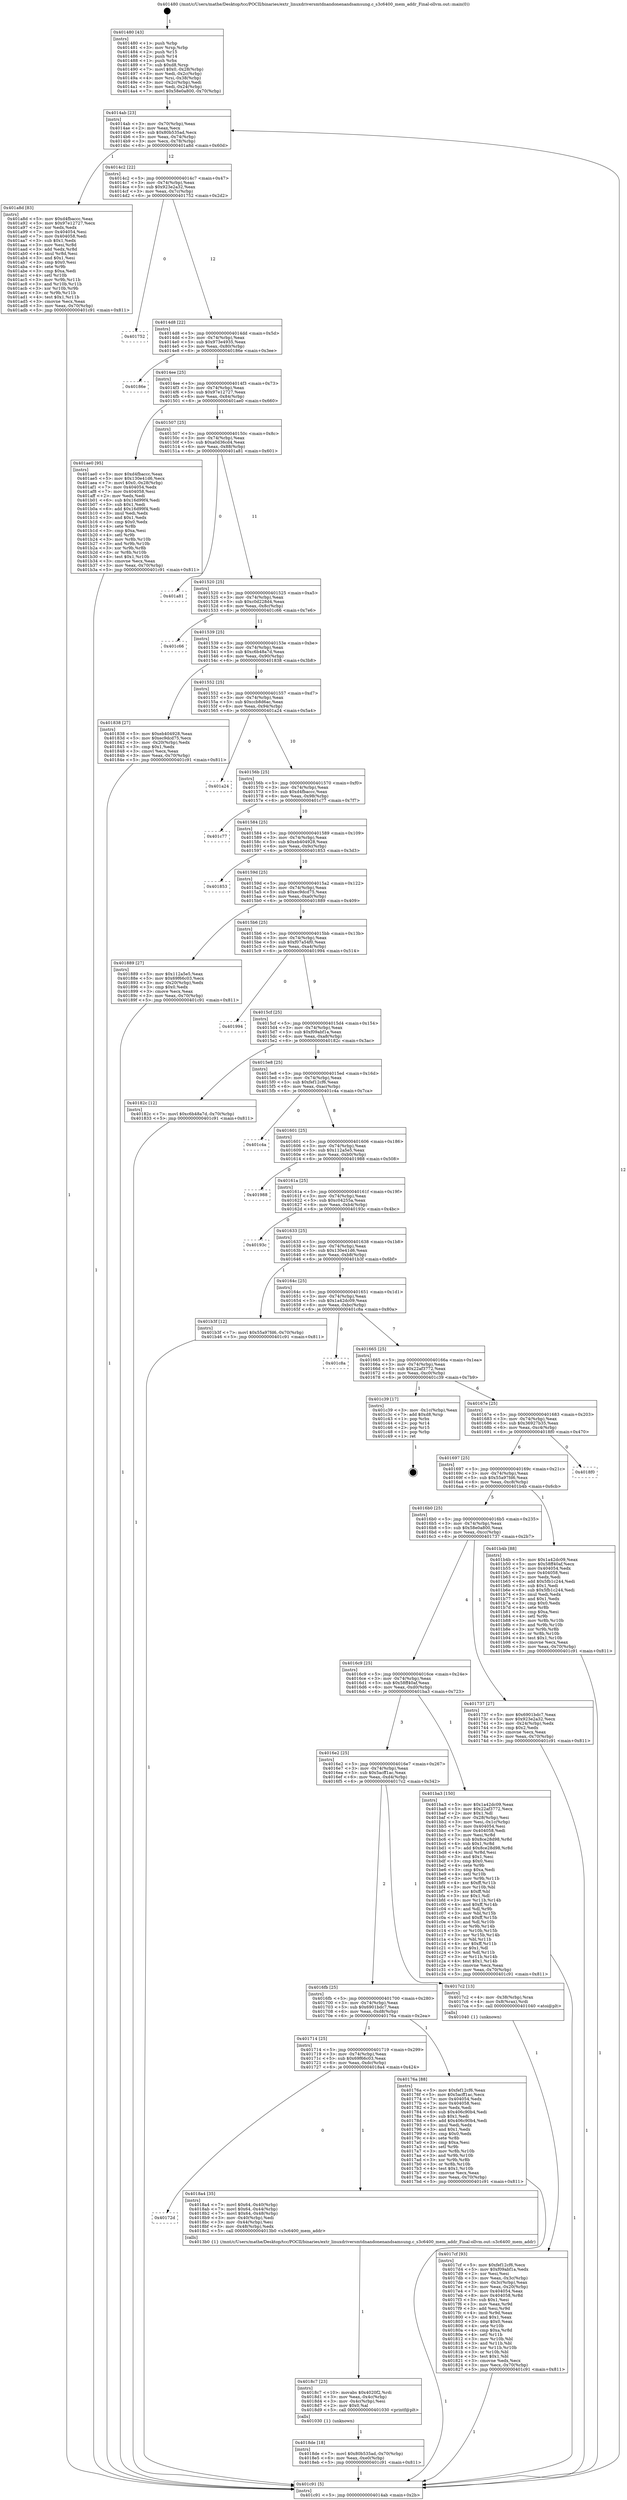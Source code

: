 digraph "0x401480" {
  label = "0x401480 (/mnt/c/Users/mathe/Desktop/tcc/POCII/binaries/extr_linuxdriversmtdnandonenandsamsung.c_s3c6400_mem_addr_Final-ollvm.out::main(0))"
  labelloc = "t"
  node[shape=record]

  Entry [label="",width=0.3,height=0.3,shape=circle,fillcolor=black,style=filled]
  "0x4014ab" [label="{
     0x4014ab [23]\l
     | [instrs]\l
     &nbsp;&nbsp;0x4014ab \<+3\>: mov -0x70(%rbp),%eax\l
     &nbsp;&nbsp;0x4014ae \<+2\>: mov %eax,%ecx\l
     &nbsp;&nbsp;0x4014b0 \<+6\>: sub $0x80b535ad,%ecx\l
     &nbsp;&nbsp;0x4014b6 \<+3\>: mov %eax,-0x74(%rbp)\l
     &nbsp;&nbsp;0x4014b9 \<+3\>: mov %ecx,-0x78(%rbp)\l
     &nbsp;&nbsp;0x4014bc \<+6\>: je 0000000000401a8d \<main+0x60d\>\l
  }"]
  "0x401a8d" [label="{
     0x401a8d [83]\l
     | [instrs]\l
     &nbsp;&nbsp;0x401a8d \<+5\>: mov $0xd4fbaccc,%eax\l
     &nbsp;&nbsp;0x401a92 \<+5\>: mov $0x97e12727,%ecx\l
     &nbsp;&nbsp;0x401a97 \<+2\>: xor %edx,%edx\l
     &nbsp;&nbsp;0x401a99 \<+7\>: mov 0x404054,%esi\l
     &nbsp;&nbsp;0x401aa0 \<+7\>: mov 0x404058,%edi\l
     &nbsp;&nbsp;0x401aa7 \<+3\>: sub $0x1,%edx\l
     &nbsp;&nbsp;0x401aaa \<+3\>: mov %esi,%r8d\l
     &nbsp;&nbsp;0x401aad \<+3\>: add %edx,%r8d\l
     &nbsp;&nbsp;0x401ab0 \<+4\>: imul %r8d,%esi\l
     &nbsp;&nbsp;0x401ab4 \<+3\>: and $0x1,%esi\l
     &nbsp;&nbsp;0x401ab7 \<+3\>: cmp $0x0,%esi\l
     &nbsp;&nbsp;0x401aba \<+4\>: sete %r9b\l
     &nbsp;&nbsp;0x401abe \<+3\>: cmp $0xa,%edi\l
     &nbsp;&nbsp;0x401ac1 \<+4\>: setl %r10b\l
     &nbsp;&nbsp;0x401ac5 \<+3\>: mov %r9b,%r11b\l
     &nbsp;&nbsp;0x401ac8 \<+3\>: and %r10b,%r11b\l
     &nbsp;&nbsp;0x401acb \<+3\>: xor %r10b,%r9b\l
     &nbsp;&nbsp;0x401ace \<+3\>: or %r9b,%r11b\l
     &nbsp;&nbsp;0x401ad1 \<+4\>: test $0x1,%r11b\l
     &nbsp;&nbsp;0x401ad5 \<+3\>: cmovne %ecx,%eax\l
     &nbsp;&nbsp;0x401ad8 \<+3\>: mov %eax,-0x70(%rbp)\l
     &nbsp;&nbsp;0x401adb \<+5\>: jmp 0000000000401c91 \<main+0x811\>\l
  }"]
  "0x4014c2" [label="{
     0x4014c2 [22]\l
     | [instrs]\l
     &nbsp;&nbsp;0x4014c2 \<+5\>: jmp 00000000004014c7 \<main+0x47\>\l
     &nbsp;&nbsp;0x4014c7 \<+3\>: mov -0x74(%rbp),%eax\l
     &nbsp;&nbsp;0x4014ca \<+5\>: sub $0x923e2a32,%eax\l
     &nbsp;&nbsp;0x4014cf \<+3\>: mov %eax,-0x7c(%rbp)\l
     &nbsp;&nbsp;0x4014d2 \<+6\>: je 0000000000401752 \<main+0x2d2\>\l
  }"]
  Exit [label="",width=0.3,height=0.3,shape=circle,fillcolor=black,style=filled,peripheries=2]
  "0x401752" [label="{
     0x401752\l
  }", style=dashed]
  "0x4014d8" [label="{
     0x4014d8 [22]\l
     | [instrs]\l
     &nbsp;&nbsp;0x4014d8 \<+5\>: jmp 00000000004014dd \<main+0x5d\>\l
     &nbsp;&nbsp;0x4014dd \<+3\>: mov -0x74(%rbp),%eax\l
     &nbsp;&nbsp;0x4014e0 \<+5\>: sub $0x973e4935,%eax\l
     &nbsp;&nbsp;0x4014e5 \<+3\>: mov %eax,-0x80(%rbp)\l
     &nbsp;&nbsp;0x4014e8 \<+6\>: je 000000000040186e \<main+0x3ee\>\l
  }"]
  "0x4018de" [label="{
     0x4018de [18]\l
     | [instrs]\l
     &nbsp;&nbsp;0x4018de \<+7\>: movl $0x80b535ad,-0x70(%rbp)\l
     &nbsp;&nbsp;0x4018e5 \<+6\>: mov %eax,-0xe0(%rbp)\l
     &nbsp;&nbsp;0x4018eb \<+5\>: jmp 0000000000401c91 \<main+0x811\>\l
  }"]
  "0x40186e" [label="{
     0x40186e\l
  }", style=dashed]
  "0x4014ee" [label="{
     0x4014ee [25]\l
     | [instrs]\l
     &nbsp;&nbsp;0x4014ee \<+5\>: jmp 00000000004014f3 \<main+0x73\>\l
     &nbsp;&nbsp;0x4014f3 \<+3\>: mov -0x74(%rbp),%eax\l
     &nbsp;&nbsp;0x4014f6 \<+5\>: sub $0x97e12727,%eax\l
     &nbsp;&nbsp;0x4014fb \<+6\>: mov %eax,-0x84(%rbp)\l
     &nbsp;&nbsp;0x401501 \<+6\>: je 0000000000401ae0 \<main+0x660\>\l
  }"]
  "0x4018c7" [label="{
     0x4018c7 [23]\l
     | [instrs]\l
     &nbsp;&nbsp;0x4018c7 \<+10\>: movabs $0x4020f2,%rdi\l
     &nbsp;&nbsp;0x4018d1 \<+3\>: mov %eax,-0x4c(%rbp)\l
     &nbsp;&nbsp;0x4018d4 \<+3\>: mov -0x4c(%rbp),%esi\l
     &nbsp;&nbsp;0x4018d7 \<+2\>: mov $0x0,%al\l
     &nbsp;&nbsp;0x4018d9 \<+5\>: call 0000000000401030 \<printf@plt\>\l
     | [calls]\l
     &nbsp;&nbsp;0x401030 \{1\} (unknown)\l
  }"]
  "0x401ae0" [label="{
     0x401ae0 [95]\l
     | [instrs]\l
     &nbsp;&nbsp;0x401ae0 \<+5\>: mov $0xd4fbaccc,%eax\l
     &nbsp;&nbsp;0x401ae5 \<+5\>: mov $0x130e41d6,%ecx\l
     &nbsp;&nbsp;0x401aea \<+7\>: movl $0x0,-0x28(%rbp)\l
     &nbsp;&nbsp;0x401af1 \<+7\>: mov 0x404054,%edx\l
     &nbsp;&nbsp;0x401af8 \<+7\>: mov 0x404058,%esi\l
     &nbsp;&nbsp;0x401aff \<+2\>: mov %edx,%edi\l
     &nbsp;&nbsp;0x401b01 \<+6\>: sub $0x16d99f4,%edi\l
     &nbsp;&nbsp;0x401b07 \<+3\>: sub $0x1,%edi\l
     &nbsp;&nbsp;0x401b0a \<+6\>: add $0x16d99f4,%edi\l
     &nbsp;&nbsp;0x401b10 \<+3\>: imul %edi,%edx\l
     &nbsp;&nbsp;0x401b13 \<+3\>: and $0x1,%edx\l
     &nbsp;&nbsp;0x401b16 \<+3\>: cmp $0x0,%edx\l
     &nbsp;&nbsp;0x401b19 \<+4\>: sete %r8b\l
     &nbsp;&nbsp;0x401b1d \<+3\>: cmp $0xa,%esi\l
     &nbsp;&nbsp;0x401b20 \<+4\>: setl %r9b\l
     &nbsp;&nbsp;0x401b24 \<+3\>: mov %r8b,%r10b\l
     &nbsp;&nbsp;0x401b27 \<+3\>: and %r9b,%r10b\l
     &nbsp;&nbsp;0x401b2a \<+3\>: xor %r9b,%r8b\l
     &nbsp;&nbsp;0x401b2d \<+3\>: or %r8b,%r10b\l
     &nbsp;&nbsp;0x401b30 \<+4\>: test $0x1,%r10b\l
     &nbsp;&nbsp;0x401b34 \<+3\>: cmovne %ecx,%eax\l
     &nbsp;&nbsp;0x401b37 \<+3\>: mov %eax,-0x70(%rbp)\l
     &nbsp;&nbsp;0x401b3a \<+5\>: jmp 0000000000401c91 \<main+0x811\>\l
  }"]
  "0x401507" [label="{
     0x401507 [25]\l
     | [instrs]\l
     &nbsp;&nbsp;0x401507 \<+5\>: jmp 000000000040150c \<main+0x8c\>\l
     &nbsp;&nbsp;0x40150c \<+3\>: mov -0x74(%rbp),%eax\l
     &nbsp;&nbsp;0x40150f \<+5\>: sub $0xa0d36cd4,%eax\l
     &nbsp;&nbsp;0x401514 \<+6\>: mov %eax,-0x88(%rbp)\l
     &nbsp;&nbsp;0x40151a \<+6\>: je 0000000000401a81 \<main+0x601\>\l
  }"]
  "0x40172d" [label="{
     0x40172d\l
  }", style=dashed]
  "0x401a81" [label="{
     0x401a81\l
  }", style=dashed]
  "0x401520" [label="{
     0x401520 [25]\l
     | [instrs]\l
     &nbsp;&nbsp;0x401520 \<+5\>: jmp 0000000000401525 \<main+0xa5\>\l
     &nbsp;&nbsp;0x401525 \<+3\>: mov -0x74(%rbp),%eax\l
     &nbsp;&nbsp;0x401528 \<+5\>: sub $0xc0d228d4,%eax\l
     &nbsp;&nbsp;0x40152d \<+6\>: mov %eax,-0x8c(%rbp)\l
     &nbsp;&nbsp;0x401533 \<+6\>: je 0000000000401c66 \<main+0x7e6\>\l
  }"]
  "0x4018a4" [label="{
     0x4018a4 [35]\l
     | [instrs]\l
     &nbsp;&nbsp;0x4018a4 \<+7\>: movl $0x64,-0x40(%rbp)\l
     &nbsp;&nbsp;0x4018ab \<+7\>: movl $0x64,-0x44(%rbp)\l
     &nbsp;&nbsp;0x4018b2 \<+7\>: movl $0x64,-0x48(%rbp)\l
     &nbsp;&nbsp;0x4018b9 \<+3\>: mov -0x40(%rbp),%edi\l
     &nbsp;&nbsp;0x4018bc \<+3\>: mov -0x44(%rbp),%esi\l
     &nbsp;&nbsp;0x4018bf \<+3\>: mov -0x48(%rbp),%edx\l
     &nbsp;&nbsp;0x4018c2 \<+5\>: call 00000000004013b0 \<s3c6400_mem_addr\>\l
     | [calls]\l
     &nbsp;&nbsp;0x4013b0 \{1\} (/mnt/c/Users/mathe/Desktop/tcc/POCII/binaries/extr_linuxdriversmtdnandonenandsamsung.c_s3c6400_mem_addr_Final-ollvm.out::s3c6400_mem_addr)\l
  }"]
  "0x401c66" [label="{
     0x401c66\l
  }", style=dashed]
  "0x401539" [label="{
     0x401539 [25]\l
     | [instrs]\l
     &nbsp;&nbsp;0x401539 \<+5\>: jmp 000000000040153e \<main+0xbe\>\l
     &nbsp;&nbsp;0x40153e \<+3\>: mov -0x74(%rbp),%eax\l
     &nbsp;&nbsp;0x401541 \<+5\>: sub $0xc6b48a7d,%eax\l
     &nbsp;&nbsp;0x401546 \<+6\>: mov %eax,-0x90(%rbp)\l
     &nbsp;&nbsp;0x40154c \<+6\>: je 0000000000401838 \<main+0x3b8\>\l
  }"]
  "0x4017cf" [label="{
     0x4017cf [93]\l
     | [instrs]\l
     &nbsp;&nbsp;0x4017cf \<+5\>: mov $0xfef12cf6,%ecx\l
     &nbsp;&nbsp;0x4017d4 \<+5\>: mov $0xf09abf1a,%edx\l
     &nbsp;&nbsp;0x4017d9 \<+2\>: xor %esi,%esi\l
     &nbsp;&nbsp;0x4017db \<+3\>: mov %eax,-0x3c(%rbp)\l
     &nbsp;&nbsp;0x4017de \<+3\>: mov -0x3c(%rbp),%eax\l
     &nbsp;&nbsp;0x4017e1 \<+3\>: mov %eax,-0x20(%rbp)\l
     &nbsp;&nbsp;0x4017e4 \<+7\>: mov 0x404054,%eax\l
     &nbsp;&nbsp;0x4017eb \<+8\>: mov 0x404058,%r8d\l
     &nbsp;&nbsp;0x4017f3 \<+3\>: sub $0x1,%esi\l
     &nbsp;&nbsp;0x4017f6 \<+3\>: mov %eax,%r9d\l
     &nbsp;&nbsp;0x4017f9 \<+3\>: add %esi,%r9d\l
     &nbsp;&nbsp;0x4017fc \<+4\>: imul %r9d,%eax\l
     &nbsp;&nbsp;0x401800 \<+3\>: and $0x1,%eax\l
     &nbsp;&nbsp;0x401803 \<+3\>: cmp $0x0,%eax\l
     &nbsp;&nbsp;0x401806 \<+4\>: sete %r10b\l
     &nbsp;&nbsp;0x40180a \<+4\>: cmp $0xa,%r8d\l
     &nbsp;&nbsp;0x40180e \<+4\>: setl %r11b\l
     &nbsp;&nbsp;0x401812 \<+3\>: mov %r10b,%bl\l
     &nbsp;&nbsp;0x401815 \<+3\>: and %r11b,%bl\l
     &nbsp;&nbsp;0x401818 \<+3\>: xor %r11b,%r10b\l
     &nbsp;&nbsp;0x40181b \<+3\>: or %r10b,%bl\l
     &nbsp;&nbsp;0x40181e \<+3\>: test $0x1,%bl\l
     &nbsp;&nbsp;0x401821 \<+3\>: cmovne %edx,%ecx\l
     &nbsp;&nbsp;0x401824 \<+3\>: mov %ecx,-0x70(%rbp)\l
     &nbsp;&nbsp;0x401827 \<+5\>: jmp 0000000000401c91 \<main+0x811\>\l
  }"]
  "0x401838" [label="{
     0x401838 [27]\l
     | [instrs]\l
     &nbsp;&nbsp;0x401838 \<+5\>: mov $0xeb404928,%eax\l
     &nbsp;&nbsp;0x40183d \<+5\>: mov $0xec9dcd75,%ecx\l
     &nbsp;&nbsp;0x401842 \<+3\>: mov -0x20(%rbp),%edx\l
     &nbsp;&nbsp;0x401845 \<+3\>: cmp $0x1,%edx\l
     &nbsp;&nbsp;0x401848 \<+3\>: cmovl %ecx,%eax\l
     &nbsp;&nbsp;0x40184b \<+3\>: mov %eax,-0x70(%rbp)\l
     &nbsp;&nbsp;0x40184e \<+5\>: jmp 0000000000401c91 \<main+0x811\>\l
  }"]
  "0x401552" [label="{
     0x401552 [25]\l
     | [instrs]\l
     &nbsp;&nbsp;0x401552 \<+5\>: jmp 0000000000401557 \<main+0xd7\>\l
     &nbsp;&nbsp;0x401557 \<+3\>: mov -0x74(%rbp),%eax\l
     &nbsp;&nbsp;0x40155a \<+5\>: sub $0xccb8d6ac,%eax\l
     &nbsp;&nbsp;0x40155f \<+6\>: mov %eax,-0x94(%rbp)\l
     &nbsp;&nbsp;0x401565 \<+6\>: je 0000000000401a24 \<main+0x5a4\>\l
  }"]
  "0x401714" [label="{
     0x401714 [25]\l
     | [instrs]\l
     &nbsp;&nbsp;0x401714 \<+5\>: jmp 0000000000401719 \<main+0x299\>\l
     &nbsp;&nbsp;0x401719 \<+3\>: mov -0x74(%rbp),%eax\l
     &nbsp;&nbsp;0x40171c \<+5\>: sub $0x69f66c03,%eax\l
     &nbsp;&nbsp;0x401721 \<+6\>: mov %eax,-0xdc(%rbp)\l
     &nbsp;&nbsp;0x401727 \<+6\>: je 00000000004018a4 \<main+0x424\>\l
  }"]
  "0x401a24" [label="{
     0x401a24\l
  }", style=dashed]
  "0x40156b" [label="{
     0x40156b [25]\l
     | [instrs]\l
     &nbsp;&nbsp;0x40156b \<+5\>: jmp 0000000000401570 \<main+0xf0\>\l
     &nbsp;&nbsp;0x401570 \<+3\>: mov -0x74(%rbp),%eax\l
     &nbsp;&nbsp;0x401573 \<+5\>: sub $0xd4fbaccc,%eax\l
     &nbsp;&nbsp;0x401578 \<+6\>: mov %eax,-0x98(%rbp)\l
     &nbsp;&nbsp;0x40157e \<+6\>: je 0000000000401c77 \<main+0x7f7\>\l
  }"]
  "0x40176a" [label="{
     0x40176a [88]\l
     | [instrs]\l
     &nbsp;&nbsp;0x40176a \<+5\>: mov $0xfef12cf6,%eax\l
     &nbsp;&nbsp;0x40176f \<+5\>: mov $0x5acff1ac,%ecx\l
     &nbsp;&nbsp;0x401774 \<+7\>: mov 0x404054,%edx\l
     &nbsp;&nbsp;0x40177b \<+7\>: mov 0x404058,%esi\l
     &nbsp;&nbsp;0x401782 \<+2\>: mov %edx,%edi\l
     &nbsp;&nbsp;0x401784 \<+6\>: sub $0x406c90b4,%edi\l
     &nbsp;&nbsp;0x40178a \<+3\>: sub $0x1,%edi\l
     &nbsp;&nbsp;0x40178d \<+6\>: add $0x406c90b4,%edi\l
     &nbsp;&nbsp;0x401793 \<+3\>: imul %edi,%edx\l
     &nbsp;&nbsp;0x401796 \<+3\>: and $0x1,%edx\l
     &nbsp;&nbsp;0x401799 \<+3\>: cmp $0x0,%edx\l
     &nbsp;&nbsp;0x40179c \<+4\>: sete %r8b\l
     &nbsp;&nbsp;0x4017a0 \<+3\>: cmp $0xa,%esi\l
     &nbsp;&nbsp;0x4017a3 \<+4\>: setl %r9b\l
     &nbsp;&nbsp;0x4017a7 \<+3\>: mov %r8b,%r10b\l
     &nbsp;&nbsp;0x4017aa \<+3\>: and %r9b,%r10b\l
     &nbsp;&nbsp;0x4017ad \<+3\>: xor %r9b,%r8b\l
     &nbsp;&nbsp;0x4017b0 \<+3\>: or %r8b,%r10b\l
     &nbsp;&nbsp;0x4017b3 \<+4\>: test $0x1,%r10b\l
     &nbsp;&nbsp;0x4017b7 \<+3\>: cmovne %ecx,%eax\l
     &nbsp;&nbsp;0x4017ba \<+3\>: mov %eax,-0x70(%rbp)\l
     &nbsp;&nbsp;0x4017bd \<+5\>: jmp 0000000000401c91 \<main+0x811\>\l
  }"]
  "0x401c77" [label="{
     0x401c77\l
  }", style=dashed]
  "0x401584" [label="{
     0x401584 [25]\l
     | [instrs]\l
     &nbsp;&nbsp;0x401584 \<+5\>: jmp 0000000000401589 \<main+0x109\>\l
     &nbsp;&nbsp;0x401589 \<+3\>: mov -0x74(%rbp),%eax\l
     &nbsp;&nbsp;0x40158c \<+5\>: sub $0xeb404928,%eax\l
     &nbsp;&nbsp;0x401591 \<+6\>: mov %eax,-0x9c(%rbp)\l
     &nbsp;&nbsp;0x401597 \<+6\>: je 0000000000401853 \<main+0x3d3\>\l
  }"]
  "0x4016fb" [label="{
     0x4016fb [25]\l
     | [instrs]\l
     &nbsp;&nbsp;0x4016fb \<+5\>: jmp 0000000000401700 \<main+0x280\>\l
     &nbsp;&nbsp;0x401700 \<+3\>: mov -0x74(%rbp),%eax\l
     &nbsp;&nbsp;0x401703 \<+5\>: sub $0x6901bdc7,%eax\l
     &nbsp;&nbsp;0x401708 \<+6\>: mov %eax,-0xd8(%rbp)\l
     &nbsp;&nbsp;0x40170e \<+6\>: je 000000000040176a \<main+0x2ea\>\l
  }"]
  "0x401853" [label="{
     0x401853\l
  }", style=dashed]
  "0x40159d" [label="{
     0x40159d [25]\l
     | [instrs]\l
     &nbsp;&nbsp;0x40159d \<+5\>: jmp 00000000004015a2 \<main+0x122\>\l
     &nbsp;&nbsp;0x4015a2 \<+3\>: mov -0x74(%rbp),%eax\l
     &nbsp;&nbsp;0x4015a5 \<+5\>: sub $0xec9dcd75,%eax\l
     &nbsp;&nbsp;0x4015aa \<+6\>: mov %eax,-0xa0(%rbp)\l
     &nbsp;&nbsp;0x4015b0 \<+6\>: je 0000000000401889 \<main+0x409\>\l
  }"]
  "0x4017c2" [label="{
     0x4017c2 [13]\l
     | [instrs]\l
     &nbsp;&nbsp;0x4017c2 \<+4\>: mov -0x38(%rbp),%rax\l
     &nbsp;&nbsp;0x4017c6 \<+4\>: mov 0x8(%rax),%rdi\l
     &nbsp;&nbsp;0x4017ca \<+5\>: call 0000000000401040 \<atoi@plt\>\l
     | [calls]\l
     &nbsp;&nbsp;0x401040 \{1\} (unknown)\l
  }"]
  "0x401889" [label="{
     0x401889 [27]\l
     | [instrs]\l
     &nbsp;&nbsp;0x401889 \<+5\>: mov $0x112a5e5,%eax\l
     &nbsp;&nbsp;0x40188e \<+5\>: mov $0x69f66c03,%ecx\l
     &nbsp;&nbsp;0x401893 \<+3\>: mov -0x20(%rbp),%edx\l
     &nbsp;&nbsp;0x401896 \<+3\>: cmp $0x0,%edx\l
     &nbsp;&nbsp;0x401899 \<+3\>: cmove %ecx,%eax\l
     &nbsp;&nbsp;0x40189c \<+3\>: mov %eax,-0x70(%rbp)\l
     &nbsp;&nbsp;0x40189f \<+5\>: jmp 0000000000401c91 \<main+0x811\>\l
  }"]
  "0x4015b6" [label="{
     0x4015b6 [25]\l
     | [instrs]\l
     &nbsp;&nbsp;0x4015b6 \<+5\>: jmp 00000000004015bb \<main+0x13b\>\l
     &nbsp;&nbsp;0x4015bb \<+3\>: mov -0x74(%rbp),%eax\l
     &nbsp;&nbsp;0x4015be \<+5\>: sub $0xf07a54f0,%eax\l
     &nbsp;&nbsp;0x4015c3 \<+6\>: mov %eax,-0xa4(%rbp)\l
     &nbsp;&nbsp;0x4015c9 \<+6\>: je 0000000000401994 \<main+0x514\>\l
  }"]
  "0x4016e2" [label="{
     0x4016e2 [25]\l
     | [instrs]\l
     &nbsp;&nbsp;0x4016e2 \<+5\>: jmp 00000000004016e7 \<main+0x267\>\l
     &nbsp;&nbsp;0x4016e7 \<+3\>: mov -0x74(%rbp),%eax\l
     &nbsp;&nbsp;0x4016ea \<+5\>: sub $0x5acff1ac,%eax\l
     &nbsp;&nbsp;0x4016ef \<+6\>: mov %eax,-0xd4(%rbp)\l
     &nbsp;&nbsp;0x4016f5 \<+6\>: je 00000000004017c2 \<main+0x342\>\l
  }"]
  "0x401994" [label="{
     0x401994\l
  }", style=dashed]
  "0x4015cf" [label="{
     0x4015cf [25]\l
     | [instrs]\l
     &nbsp;&nbsp;0x4015cf \<+5\>: jmp 00000000004015d4 \<main+0x154\>\l
     &nbsp;&nbsp;0x4015d4 \<+3\>: mov -0x74(%rbp),%eax\l
     &nbsp;&nbsp;0x4015d7 \<+5\>: sub $0xf09abf1a,%eax\l
     &nbsp;&nbsp;0x4015dc \<+6\>: mov %eax,-0xa8(%rbp)\l
     &nbsp;&nbsp;0x4015e2 \<+6\>: je 000000000040182c \<main+0x3ac\>\l
  }"]
  "0x401ba3" [label="{
     0x401ba3 [150]\l
     | [instrs]\l
     &nbsp;&nbsp;0x401ba3 \<+5\>: mov $0x1a42dc09,%eax\l
     &nbsp;&nbsp;0x401ba8 \<+5\>: mov $0x22af3772,%ecx\l
     &nbsp;&nbsp;0x401bad \<+2\>: mov $0x1,%dl\l
     &nbsp;&nbsp;0x401baf \<+3\>: mov -0x28(%rbp),%esi\l
     &nbsp;&nbsp;0x401bb2 \<+3\>: mov %esi,-0x1c(%rbp)\l
     &nbsp;&nbsp;0x401bb5 \<+7\>: mov 0x404054,%esi\l
     &nbsp;&nbsp;0x401bbc \<+7\>: mov 0x404058,%edi\l
     &nbsp;&nbsp;0x401bc3 \<+3\>: mov %esi,%r8d\l
     &nbsp;&nbsp;0x401bc6 \<+7\>: sub $0x8ce28d98,%r8d\l
     &nbsp;&nbsp;0x401bcd \<+4\>: sub $0x1,%r8d\l
     &nbsp;&nbsp;0x401bd1 \<+7\>: add $0x8ce28d98,%r8d\l
     &nbsp;&nbsp;0x401bd8 \<+4\>: imul %r8d,%esi\l
     &nbsp;&nbsp;0x401bdc \<+3\>: and $0x1,%esi\l
     &nbsp;&nbsp;0x401bdf \<+3\>: cmp $0x0,%esi\l
     &nbsp;&nbsp;0x401be2 \<+4\>: sete %r9b\l
     &nbsp;&nbsp;0x401be6 \<+3\>: cmp $0xa,%edi\l
     &nbsp;&nbsp;0x401be9 \<+4\>: setl %r10b\l
     &nbsp;&nbsp;0x401bed \<+3\>: mov %r9b,%r11b\l
     &nbsp;&nbsp;0x401bf0 \<+4\>: xor $0xff,%r11b\l
     &nbsp;&nbsp;0x401bf4 \<+3\>: mov %r10b,%bl\l
     &nbsp;&nbsp;0x401bf7 \<+3\>: xor $0xff,%bl\l
     &nbsp;&nbsp;0x401bfa \<+3\>: xor $0x1,%dl\l
     &nbsp;&nbsp;0x401bfd \<+3\>: mov %r11b,%r14b\l
     &nbsp;&nbsp;0x401c00 \<+4\>: and $0xff,%r14b\l
     &nbsp;&nbsp;0x401c04 \<+3\>: and %dl,%r9b\l
     &nbsp;&nbsp;0x401c07 \<+3\>: mov %bl,%r15b\l
     &nbsp;&nbsp;0x401c0a \<+4\>: and $0xff,%r15b\l
     &nbsp;&nbsp;0x401c0e \<+3\>: and %dl,%r10b\l
     &nbsp;&nbsp;0x401c11 \<+3\>: or %r9b,%r14b\l
     &nbsp;&nbsp;0x401c14 \<+3\>: or %r10b,%r15b\l
     &nbsp;&nbsp;0x401c17 \<+3\>: xor %r15b,%r14b\l
     &nbsp;&nbsp;0x401c1a \<+3\>: or %bl,%r11b\l
     &nbsp;&nbsp;0x401c1d \<+4\>: xor $0xff,%r11b\l
     &nbsp;&nbsp;0x401c21 \<+3\>: or $0x1,%dl\l
     &nbsp;&nbsp;0x401c24 \<+3\>: and %dl,%r11b\l
     &nbsp;&nbsp;0x401c27 \<+3\>: or %r11b,%r14b\l
     &nbsp;&nbsp;0x401c2a \<+4\>: test $0x1,%r14b\l
     &nbsp;&nbsp;0x401c2e \<+3\>: cmovne %ecx,%eax\l
     &nbsp;&nbsp;0x401c31 \<+3\>: mov %eax,-0x70(%rbp)\l
     &nbsp;&nbsp;0x401c34 \<+5\>: jmp 0000000000401c91 \<main+0x811\>\l
  }"]
  "0x40182c" [label="{
     0x40182c [12]\l
     | [instrs]\l
     &nbsp;&nbsp;0x40182c \<+7\>: movl $0xc6b48a7d,-0x70(%rbp)\l
     &nbsp;&nbsp;0x401833 \<+5\>: jmp 0000000000401c91 \<main+0x811\>\l
  }"]
  "0x4015e8" [label="{
     0x4015e8 [25]\l
     | [instrs]\l
     &nbsp;&nbsp;0x4015e8 \<+5\>: jmp 00000000004015ed \<main+0x16d\>\l
     &nbsp;&nbsp;0x4015ed \<+3\>: mov -0x74(%rbp),%eax\l
     &nbsp;&nbsp;0x4015f0 \<+5\>: sub $0xfef12cf6,%eax\l
     &nbsp;&nbsp;0x4015f5 \<+6\>: mov %eax,-0xac(%rbp)\l
     &nbsp;&nbsp;0x4015fb \<+6\>: je 0000000000401c4a \<main+0x7ca\>\l
  }"]
  "0x401480" [label="{
     0x401480 [43]\l
     | [instrs]\l
     &nbsp;&nbsp;0x401480 \<+1\>: push %rbp\l
     &nbsp;&nbsp;0x401481 \<+3\>: mov %rsp,%rbp\l
     &nbsp;&nbsp;0x401484 \<+2\>: push %r15\l
     &nbsp;&nbsp;0x401486 \<+2\>: push %r14\l
     &nbsp;&nbsp;0x401488 \<+1\>: push %rbx\l
     &nbsp;&nbsp;0x401489 \<+7\>: sub $0xd8,%rsp\l
     &nbsp;&nbsp;0x401490 \<+7\>: movl $0x0,-0x28(%rbp)\l
     &nbsp;&nbsp;0x401497 \<+3\>: mov %edi,-0x2c(%rbp)\l
     &nbsp;&nbsp;0x40149a \<+4\>: mov %rsi,-0x38(%rbp)\l
     &nbsp;&nbsp;0x40149e \<+3\>: mov -0x2c(%rbp),%edi\l
     &nbsp;&nbsp;0x4014a1 \<+3\>: mov %edi,-0x24(%rbp)\l
     &nbsp;&nbsp;0x4014a4 \<+7\>: movl $0x58e0a800,-0x70(%rbp)\l
  }"]
  "0x401c4a" [label="{
     0x401c4a\l
  }", style=dashed]
  "0x401601" [label="{
     0x401601 [25]\l
     | [instrs]\l
     &nbsp;&nbsp;0x401601 \<+5\>: jmp 0000000000401606 \<main+0x186\>\l
     &nbsp;&nbsp;0x401606 \<+3\>: mov -0x74(%rbp),%eax\l
     &nbsp;&nbsp;0x401609 \<+5\>: sub $0x112a5e5,%eax\l
     &nbsp;&nbsp;0x40160e \<+6\>: mov %eax,-0xb0(%rbp)\l
     &nbsp;&nbsp;0x401614 \<+6\>: je 0000000000401988 \<main+0x508\>\l
  }"]
  "0x401c91" [label="{
     0x401c91 [5]\l
     | [instrs]\l
     &nbsp;&nbsp;0x401c91 \<+5\>: jmp 00000000004014ab \<main+0x2b\>\l
  }"]
  "0x401988" [label="{
     0x401988\l
  }", style=dashed]
  "0x40161a" [label="{
     0x40161a [25]\l
     | [instrs]\l
     &nbsp;&nbsp;0x40161a \<+5\>: jmp 000000000040161f \<main+0x19f\>\l
     &nbsp;&nbsp;0x40161f \<+3\>: mov -0x74(%rbp),%eax\l
     &nbsp;&nbsp;0x401622 \<+5\>: sub $0xc04255a,%eax\l
     &nbsp;&nbsp;0x401627 \<+6\>: mov %eax,-0xb4(%rbp)\l
     &nbsp;&nbsp;0x40162d \<+6\>: je 000000000040193c \<main+0x4bc\>\l
  }"]
  "0x4016c9" [label="{
     0x4016c9 [25]\l
     | [instrs]\l
     &nbsp;&nbsp;0x4016c9 \<+5\>: jmp 00000000004016ce \<main+0x24e\>\l
     &nbsp;&nbsp;0x4016ce \<+3\>: mov -0x74(%rbp),%eax\l
     &nbsp;&nbsp;0x4016d1 \<+5\>: sub $0x58ff40af,%eax\l
     &nbsp;&nbsp;0x4016d6 \<+6\>: mov %eax,-0xd0(%rbp)\l
     &nbsp;&nbsp;0x4016dc \<+6\>: je 0000000000401ba3 \<main+0x723\>\l
  }"]
  "0x40193c" [label="{
     0x40193c\l
  }", style=dashed]
  "0x401633" [label="{
     0x401633 [25]\l
     | [instrs]\l
     &nbsp;&nbsp;0x401633 \<+5\>: jmp 0000000000401638 \<main+0x1b8\>\l
     &nbsp;&nbsp;0x401638 \<+3\>: mov -0x74(%rbp),%eax\l
     &nbsp;&nbsp;0x40163b \<+5\>: sub $0x130e41d6,%eax\l
     &nbsp;&nbsp;0x401640 \<+6\>: mov %eax,-0xb8(%rbp)\l
     &nbsp;&nbsp;0x401646 \<+6\>: je 0000000000401b3f \<main+0x6bf\>\l
  }"]
  "0x401737" [label="{
     0x401737 [27]\l
     | [instrs]\l
     &nbsp;&nbsp;0x401737 \<+5\>: mov $0x6901bdc7,%eax\l
     &nbsp;&nbsp;0x40173c \<+5\>: mov $0x923e2a32,%ecx\l
     &nbsp;&nbsp;0x401741 \<+3\>: mov -0x24(%rbp),%edx\l
     &nbsp;&nbsp;0x401744 \<+3\>: cmp $0x2,%edx\l
     &nbsp;&nbsp;0x401747 \<+3\>: cmovne %ecx,%eax\l
     &nbsp;&nbsp;0x40174a \<+3\>: mov %eax,-0x70(%rbp)\l
     &nbsp;&nbsp;0x40174d \<+5\>: jmp 0000000000401c91 \<main+0x811\>\l
  }"]
  "0x401b3f" [label="{
     0x401b3f [12]\l
     | [instrs]\l
     &nbsp;&nbsp;0x401b3f \<+7\>: movl $0x55a97fd6,-0x70(%rbp)\l
     &nbsp;&nbsp;0x401b46 \<+5\>: jmp 0000000000401c91 \<main+0x811\>\l
  }"]
  "0x40164c" [label="{
     0x40164c [25]\l
     | [instrs]\l
     &nbsp;&nbsp;0x40164c \<+5\>: jmp 0000000000401651 \<main+0x1d1\>\l
     &nbsp;&nbsp;0x401651 \<+3\>: mov -0x74(%rbp),%eax\l
     &nbsp;&nbsp;0x401654 \<+5\>: sub $0x1a42dc09,%eax\l
     &nbsp;&nbsp;0x401659 \<+6\>: mov %eax,-0xbc(%rbp)\l
     &nbsp;&nbsp;0x40165f \<+6\>: je 0000000000401c8a \<main+0x80a\>\l
  }"]
  "0x4016b0" [label="{
     0x4016b0 [25]\l
     | [instrs]\l
     &nbsp;&nbsp;0x4016b0 \<+5\>: jmp 00000000004016b5 \<main+0x235\>\l
     &nbsp;&nbsp;0x4016b5 \<+3\>: mov -0x74(%rbp),%eax\l
     &nbsp;&nbsp;0x4016b8 \<+5\>: sub $0x58e0a800,%eax\l
     &nbsp;&nbsp;0x4016bd \<+6\>: mov %eax,-0xcc(%rbp)\l
     &nbsp;&nbsp;0x4016c3 \<+6\>: je 0000000000401737 \<main+0x2b7\>\l
  }"]
  "0x401c8a" [label="{
     0x401c8a\l
  }", style=dashed]
  "0x401665" [label="{
     0x401665 [25]\l
     | [instrs]\l
     &nbsp;&nbsp;0x401665 \<+5\>: jmp 000000000040166a \<main+0x1ea\>\l
     &nbsp;&nbsp;0x40166a \<+3\>: mov -0x74(%rbp),%eax\l
     &nbsp;&nbsp;0x40166d \<+5\>: sub $0x22af3772,%eax\l
     &nbsp;&nbsp;0x401672 \<+6\>: mov %eax,-0xc0(%rbp)\l
     &nbsp;&nbsp;0x401678 \<+6\>: je 0000000000401c39 \<main+0x7b9\>\l
  }"]
  "0x401b4b" [label="{
     0x401b4b [88]\l
     | [instrs]\l
     &nbsp;&nbsp;0x401b4b \<+5\>: mov $0x1a42dc09,%eax\l
     &nbsp;&nbsp;0x401b50 \<+5\>: mov $0x58ff40af,%ecx\l
     &nbsp;&nbsp;0x401b55 \<+7\>: mov 0x404054,%edx\l
     &nbsp;&nbsp;0x401b5c \<+7\>: mov 0x404058,%esi\l
     &nbsp;&nbsp;0x401b63 \<+2\>: mov %edx,%edi\l
     &nbsp;&nbsp;0x401b65 \<+6\>: add $0x5fb1c244,%edi\l
     &nbsp;&nbsp;0x401b6b \<+3\>: sub $0x1,%edi\l
     &nbsp;&nbsp;0x401b6e \<+6\>: sub $0x5fb1c244,%edi\l
     &nbsp;&nbsp;0x401b74 \<+3\>: imul %edi,%edx\l
     &nbsp;&nbsp;0x401b77 \<+3\>: and $0x1,%edx\l
     &nbsp;&nbsp;0x401b7a \<+3\>: cmp $0x0,%edx\l
     &nbsp;&nbsp;0x401b7d \<+4\>: sete %r8b\l
     &nbsp;&nbsp;0x401b81 \<+3\>: cmp $0xa,%esi\l
     &nbsp;&nbsp;0x401b84 \<+4\>: setl %r9b\l
     &nbsp;&nbsp;0x401b88 \<+3\>: mov %r8b,%r10b\l
     &nbsp;&nbsp;0x401b8b \<+3\>: and %r9b,%r10b\l
     &nbsp;&nbsp;0x401b8e \<+3\>: xor %r9b,%r8b\l
     &nbsp;&nbsp;0x401b91 \<+3\>: or %r8b,%r10b\l
     &nbsp;&nbsp;0x401b94 \<+4\>: test $0x1,%r10b\l
     &nbsp;&nbsp;0x401b98 \<+3\>: cmovne %ecx,%eax\l
     &nbsp;&nbsp;0x401b9b \<+3\>: mov %eax,-0x70(%rbp)\l
     &nbsp;&nbsp;0x401b9e \<+5\>: jmp 0000000000401c91 \<main+0x811\>\l
  }"]
  "0x401c39" [label="{
     0x401c39 [17]\l
     | [instrs]\l
     &nbsp;&nbsp;0x401c39 \<+3\>: mov -0x1c(%rbp),%eax\l
     &nbsp;&nbsp;0x401c3c \<+7\>: add $0xd8,%rsp\l
     &nbsp;&nbsp;0x401c43 \<+1\>: pop %rbx\l
     &nbsp;&nbsp;0x401c44 \<+2\>: pop %r14\l
     &nbsp;&nbsp;0x401c46 \<+2\>: pop %r15\l
     &nbsp;&nbsp;0x401c48 \<+1\>: pop %rbp\l
     &nbsp;&nbsp;0x401c49 \<+1\>: ret\l
  }"]
  "0x40167e" [label="{
     0x40167e [25]\l
     | [instrs]\l
     &nbsp;&nbsp;0x40167e \<+5\>: jmp 0000000000401683 \<main+0x203\>\l
     &nbsp;&nbsp;0x401683 \<+3\>: mov -0x74(%rbp),%eax\l
     &nbsp;&nbsp;0x401686 \<+5\>: sub $0x36927b35,%eax\l
     &nbsp;&nbsp;0x40168b \<+6\>: mov %eax,-0xc4(%rbp)\l
     &nbsp;&nbsp;0x401691 \<+6\>: je 00000000004018f0 \<main+0x470\>\l
  }"]
  "0x401697" [label="{
     0x401697 [25]\l
     | [instrs]\l
     &nbsp;&nbsp;0x401697 \<+5\>: jmp 000000000040169c \<main+0x21c\>\l
     &nbsp;&nbsp;0x40169c \<+3\>: mov -0x74(%rbp),%eax\l
     &nbsp;&nbsp;0x40169f \<+5\>: sub $0x55a97fd6,%eax\l
     &nbsp;&nbsp;0x4016a4 \<+6\>: mov %eax,-0xc8(%rbp)\l
     &nbsp;&nbsp;0x4016aa \<+6\>: je 0000000000401b4b \<main+0x6cb\>\l
  }"]
  "0x4018f0" [label="{
     0x4018f0\l
  }", style=dashed]
  Entry -> "0x401480" [label=" 1"]
  "0x4014ab" -> "0x401a8d" [label=" 1"]
  "0x4014ab" -> "0x4014c2" [label=" 12"]
  "0x401c39" -> Exit [label=" 1"]
  "0x4014c2" -> "0x401752" [label=" 0"]
  "0x4014c2" -> "0x4014d8" [label=" 12"]
  "0x401ba3" -> "0x401c91" [label=" 1"]
  "0x4014d8" -> "0x40186e" [label=" 0"]
  "0x4014d8" -> "0x4014ee" [label=" 12"]
  "0x401b4b" -> "0x401c91" [label=" 1"]
  "0x4014ee" -> "0x401ae0" [label=" 1"]
  "0x4014ee" -> "0x401507" [label=" 11"]
  "0x401b3f" -> "0x401c91" [label=" 1"]
  "0x401507" -> "0x401a81" [label=" 0"]
  "0x401507" -> "0x401520" [label=" 11"]
  "0x401ae0" -> "0x401c91" [label=" 1"]
  "0x401520" -> "0x401c66" [label=" 0"]
  "0x401520" -> "0x401539" [label=" 11"]
  "0x401a8d" -> "0x401c91" [label=" 1"]
  "0x401539" -> "0x401838" [label=" 1"]
  "0x401539" -> "0x401552" [label=" 10"]
  "0x4018c7" -> "0x4018de" [label=" 1"]
  "0x401552" -> "0x401a24" [label=" 0"]
  "0x401552" -> "0x40156b" [label=" 10"]
  "0x4018a4" -> "0x4018c7" [label=" 1"]
  "0x40156b" -> "0x401c77" [label=" 0"]
  "0x40156b" -> "0x401584" [label=" 10"]
  "0x401714" -> "0x40172d" [label=" 0"]
  "0x401584" -> "0x401853" [label=" 0"]
  "0x401584" -> "0x40159d" [label=" 10"]
  "0x4018de" -> "0x401c91" [label=" 1"]
  "0x40159d" -> "0x401889" [label=" 1"]
  "0x40159d" -> "0x4015b6" [label=" 9"]
  "0x401889" -> "0x401c91" [label=" 1"]
  "0x4015b6" -> "0x401994" [label=" 0"]
  "0x4015b6" -> "0x4015cf" [label=" 9"]
  "0x40182c" -> "0x401c91" [label=" 1"]
  "0x4015cf" -> "0x40182c" [label=" 1"]
  "0x4015cf" -> "0x4015e8" [label=" 8"]
  "0x4017cf" -> "0x401c91" [label=" 1"]
  "0x4015e8" -> "0x401c4a" [label=" 0"]
  "0x4015e8" -> "0x401601" [label=" 8"]
  "0x40176a" -> "0x401c91" [label=" 1"]
  "0x401601" -> "0x401988" [label=" 0"]
  "0x401601" -> "0x40161a" [label=" 8"]
  "0x4016fb" -> "0x401714" [label=" 1"]
  "0x40161a" -> "0x40193c" [label=" 0"]
  "0x40161a" -> "0x401633" [label=" 8"]
  "0x4016fb" -> "0x40176a" [label=" 1"]
  "0x401633" -> "0x401b3f" [label=" 1"]
  "0x401633" -> "0x40164c" [label=" 7"]
  "0x401714" -> "0x4018a4" [label=" 1"]
  "0x40164c" -> "0x401c8a" [label=" 0"]
  "0x40164c" -> "0x401665" [label=" 7"]
  "0x4016e2" -> "0x4017c2" [label=" 1"]
  "0x401665" -> "0x401c39" [label=" 1"]
  "0x401665" -> "0x40167e" [label=" 6"]
  "0x401838" -> "0x401c91" [label=" 1"]
  "0x40167e" -> "0x4018f0" [label=" 0"]
  "0x40167e" -> "0x401697" [label=" 6"]
  "0x4016c9" -> "0x4016e2" [label=" 3"]
  "0x401697" -> "0x401b4b" [label=" 1"]
  "0x401697" -> "0x4016b0" [label=" 5"]
  "0x4016e2" -> "0x4016fb" [label=" 2"]
  "0x4016b0" -> "0x401737" [label=" 1"]
  "0x4016b0" -> "0x4016c9" [label=" 4"]
  "0x401737" -> "0x401c91" [label=" 1"]
  "0x401480" -> "0x4014ab" [label=" 1"]
  "0x401c91" -> "0x4014ab" [label=" 12"]
  "0x4017c2" -> "0x4017cf" [label=" 1"]
  "0x4016c9" -> "0x401ba3" [label=" 1"]
}
